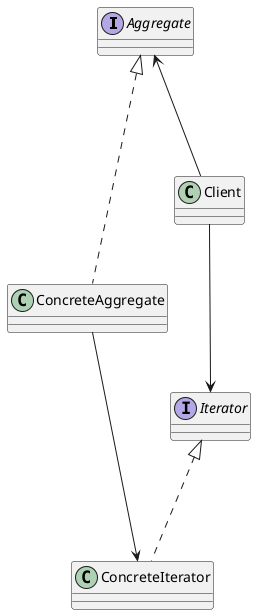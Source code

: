 @startuml

Interface Aggregate
class ConcreteAggregate
class Client
Interface Iterator
class ConcreteIterator

Aggregate <|... ConcreteAggregate

Iterator<|...ConcreteIterator

ConcreteAggregate--->ConcreteIterator
Client--->Iterator
Aggregate<---Client
@enduml